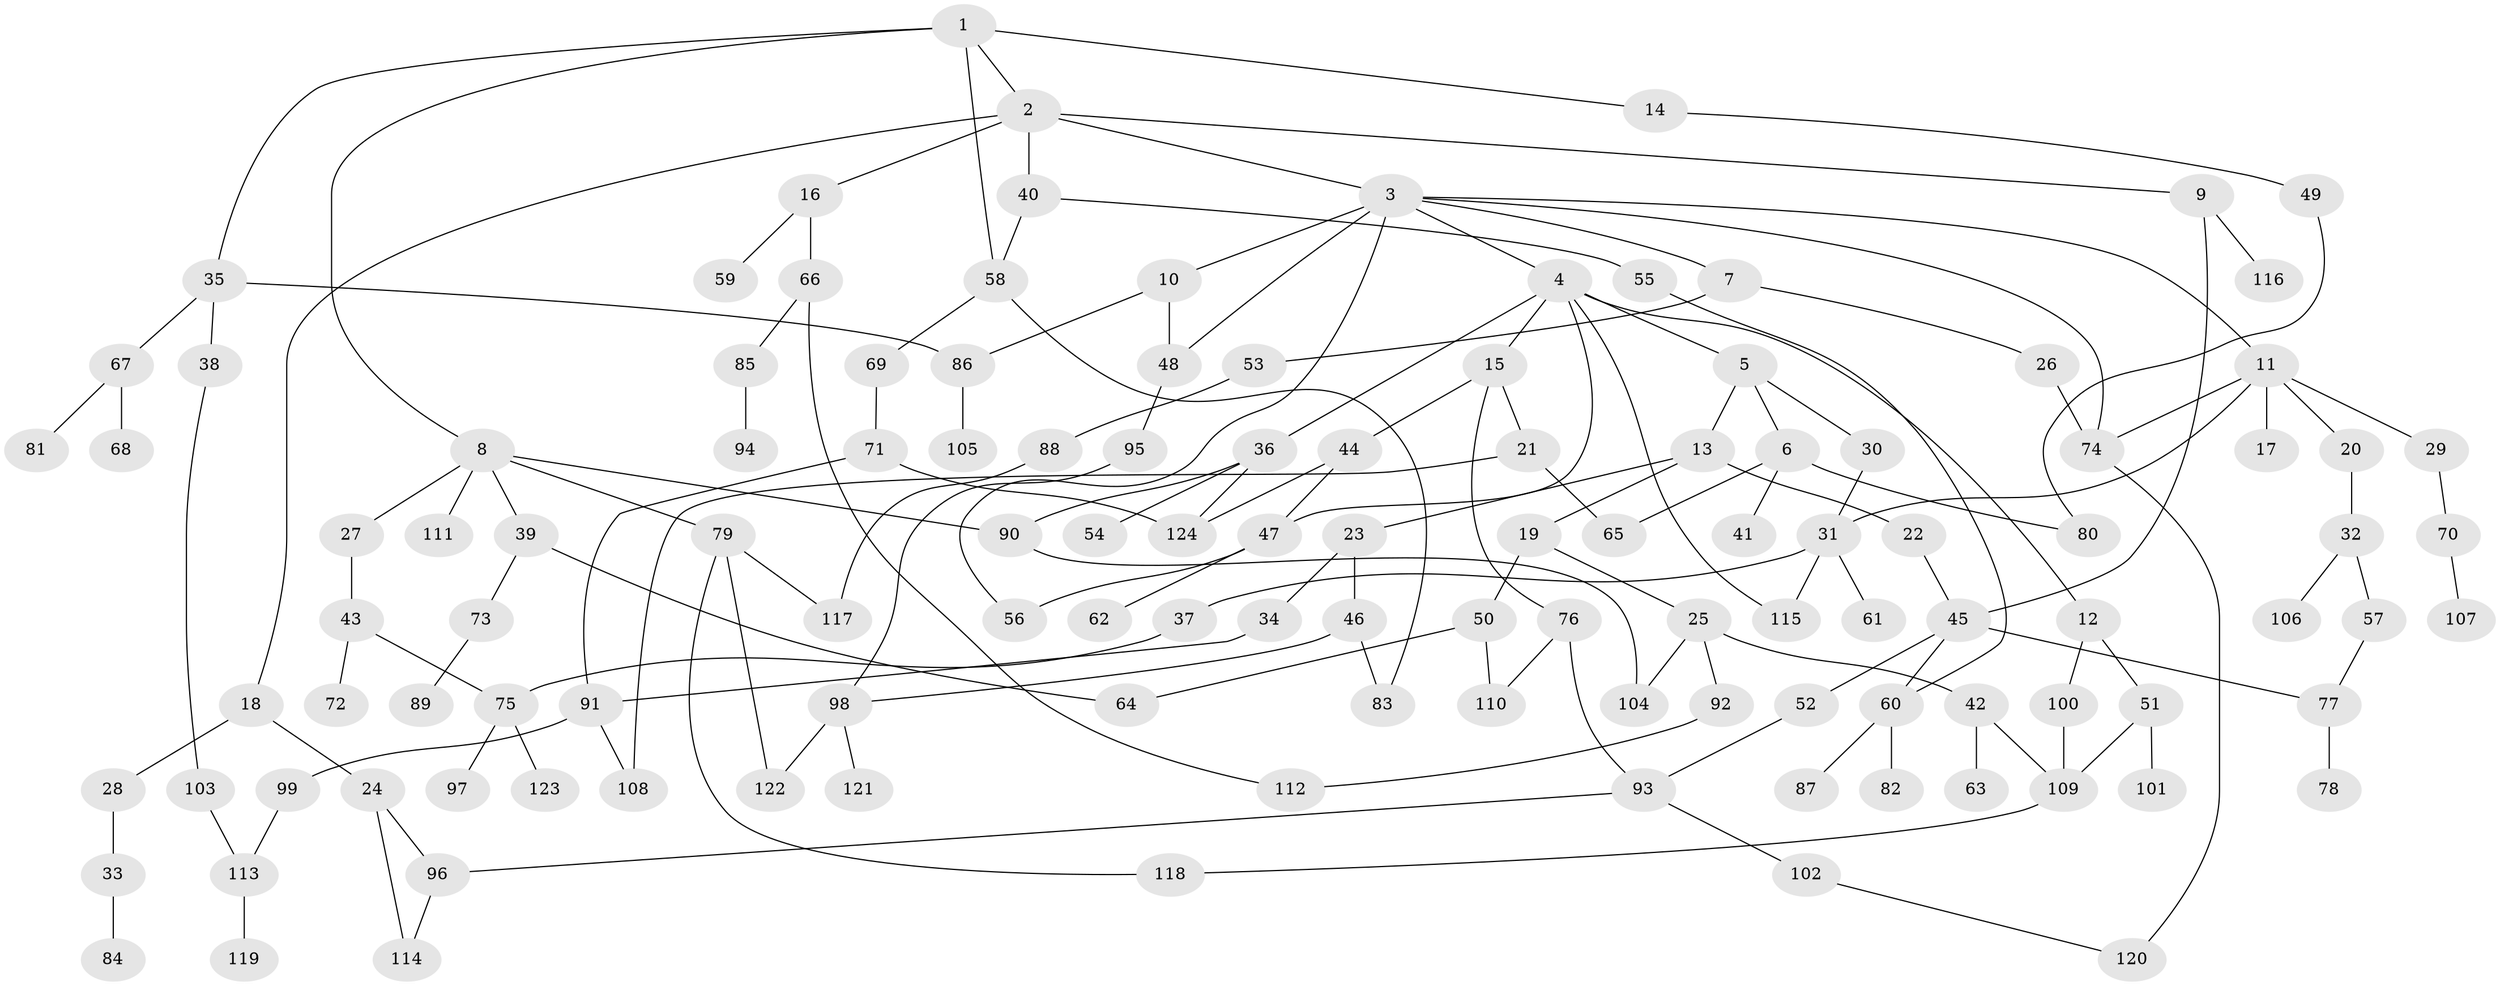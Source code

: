 // Generated by graph-tools (version 1.1) at 2025/25/03/09/25 03:25:26]
// undirected, 124 vertices, 159 edges
graph export_dot {
graph [start="1"]
  node [color=gray90,style=filled];
  1;
  2;
  3;
  4;
  5;
  6;
  7;
  8;
  9;
  10;
  11;
  12;
  13;
  14;
  15;
  16;
  17;
  18;
  19;
  20;
  21;
  22;
  23;
  24;
  25;
  26;
  27;
  28;
  29;
  30;
  31;
  32;
  33;
  34;
  35;
  36;
  37;
  38;
  39;
  40;
  41;
  42;
  43;
  44;
  45;
  46;
  47;
  48;
  49;
  50;
  51;
  52;
  53;
  54;
  55;
  56;
  57;
  58;
  59;
  60;
  61;
  62;
  63;
  64;
  65;
  66;
  67;
  68;
  69;
  70;
  71;
  72;
  73;
  74;
  75;
  76;
  77;
  78;
  79;
  80;
  81;
  82;
  83;
  84;
  85;
  86;
  87;
  88;
  89;
  90;
  91;
  92;
  93;
  94;
  95;
  96;
  97;
  98;
  99;
  100;
  101;
  102;
  103;
  104;
  105;
  106;
  107;
  108;
  109;
  110;
  111;
  112;
  113;
  114;
  115;
  116;
  117;
  118;
  119;
  120;
  121;
  122;
  123;
  124;
  1 -- 2;
  1 -- 8;
  1 -- 14;
  1 -- 35;
  1 -- 58;
  2 -- 3;
  2 -- 9;
  2 -- 16;
  2 -- 18;
  2 -- 40;
  3 -- 4;
  3 -- 7;
  3 -- 10;
  3 -- 11;
  3 -- 48;
  3 -- 74;
  3 -- 56;
  4 -- 5;
  4 -- 12;
  4 -- 15;
  4 -- 36;
  4 -- 115;
  4 -- 47;
  5 -- 6;
  5 -- 13;
  5 -- 30;
  6 -- 41;
  6 -- 80;
  6 -- 65;
  7 -- 26;
  7 -- 53;
  8 -- 27;
  8 -- 39;
  8 -- 79;
  8 -- 90;
  8 -- 111;
  9 -- 45;
  9 -- 116;
  10 -- 86;
  10 -- 48;
  11 -- 17;
  11 -- 20;
  11 -- 29;
  11 -- 31;
  11 -- 74;
  12 -- 51;
  12 -- 100;
  13 -- 19;
  13 -- 22;
  13 -- 23;
  14 -- 49;
  15 -- 21;
  15 -- 44;
  15 -- 76;
  16 -- 59;
  16 -- 66;
  18 -- 24;
  18 -- 28;
  19 -- 25;
  19 -- 50;
  20 -- 32;
  21 -- 65;
  21 -- 108;
  22 -- 45;
  23 -- 34;
  23 -- 46;
  24 -- 114;
  24 -- 96;
  25 -- 42;
  25 -- 92;
  25 -- 104;
  26 -- 74;
  27 -- 43;
  28 -- 33;
  29 -- 70;
  30 -- 31;
  31 -- 37;
  31 -- 61;
  31 -- 115;
  32 -- 57;
  32 -- 106;
  33 -- 84;
  34 -- 91;
  35 -- 38;
  35 -- 67;
  35 -- 86;
  36 -- 54;
  36 -- 124;
  36 -- 90;
  37 -- 75;
  38 -- 103;
  39 -- 64;
  39 -- 73;
  40 -- 55;
  40 -- 58;
  42 -- 63;
  42 -- 109;
  43 -- 72;
  43 -- 75;
  44 -- 47;
  44 -- 124;
  45 -- 52;
  45 -- 60;
  45 -- 77;
  46 -- 98;
  46 -- 83;
  47 -- 56;
  47 -- 62;
  48 -- 95;
  49 -- 80;
  50 -- 110;
  50 -- 64;
  51 -- 101;
  51 -- 109;
  52 -- 93;
  53 -- 88;
  55 -- 60;
  57 -- 77;
  58 -- 69;
  58 -- 83;
  60 -- 82;
  60 -- 87;
  66 -- 85;
  66 -- 112;
  67 -- 68;
  67 -- 81;
  69 -- 71;
  70 -- 107;
  71 -- 91;
  71 -- 124;
  73 -- 89;
  74 -- 120;
  75 -- 97;
  75 -- 123;
  76 -- 93;
  76 -- 110;
  77 -- 78;
  79 -- 122;
  79 -- 118;
  79 -- 117;
  85 -- 94;
  86 -- 105;
  88 -- 117;
  90 -- 104;
  91 -- 99;
  91 -- 108;
  92 -- 112;
  93 -- 96;
  93 -- 102;
  95 -- 98;
  96 -- 114;
  98 -- 121;
  98 -- 122;
  99 -- 113;
  100 -- 109;
  102 -- 120;
  103 -- 113;
  109 -- 118;
  113 -- 119;
}
